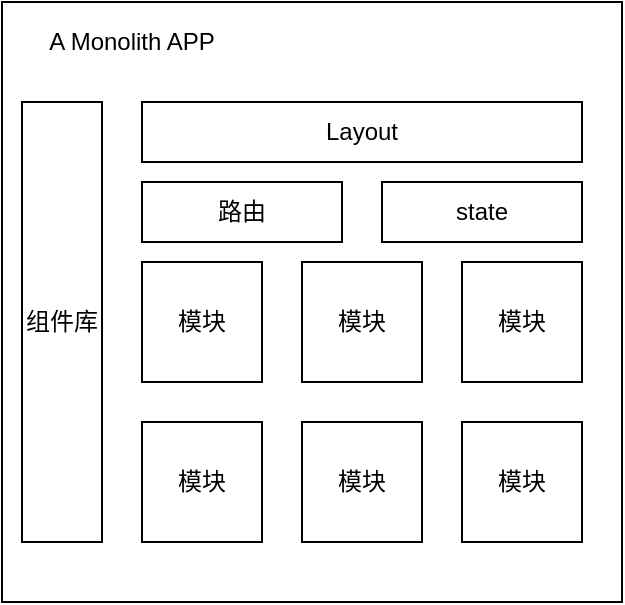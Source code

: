 <mxfile version="12.2.6" type="github" pages="1">
  <diagram id="wOmbdr19Bk8OuBAlMmh_" name="Page-1">
    <mxGraphModel dx="741" dy="508" grid="1" gridSize="10" guides="1" tooltips="1" connect="1" arrows="1" fold="1" page="1" pageScale="1" pageWidth="827" pageHeight="1169" math="0" shadow="0">
      <root>
        <mxCell id="0"/>
        <mxCell id="1" parent="0"/>
        <mxCell id="ExyQ0a6ch-5PRTwcotvs-3" value="" style="rounded=0;whiteSpace=wrap;html=1;" vertex="1" parent="1">
          <mxGeometry x="170" y="120" width="310" height="300" as="geometry"/>
        </mxCell>
        <mxCell id="ExyQ0a6ch-5PRTwcotvs-5" value="组件库" style="rounded=0;whiteSpace=wrap;html=1;" vertex="1" parent="1">
          <mxGeometry x="180" y="170" width="40" height="220" as="geometry"/>
        </mxCell>
        <mxCell id="ExyQ0a6ch-5PRTwcotvs-6" value="模块" style="whiteSpace=wrap;html=1;aspect=fixed;" vertex="1" parent="1">
          <mxGeometry x="320" y="250" width="60" height="60" as="geometry"/>
        </mxCell>
        <mxCell id="ExyQ0a6ch-5PRTwcotvs-7" value="模块" style="whiteSpace=wrap;html=1;aspect=fixed;" vertex="1" parent="1">
          <mxGeometry x="240" y="250" width="60" height="60" as="geometry"/>
        </mxCell>
        <mxCell id="ExyQ0a6ch-5PRTwcotvs-8" value="模块" style="whiteSpace=wrap;html=1;aspect=fixed;" vertex="1" parent="1">
          <mxGeometry x="400" y="250" width="60" height="60" as="geometry"/>
        </mxCell>
        <mxCell id="ExyQ0a6ch-5PRTwcotvs-9" value="Layout" style="rounded=0;whiteSpace=wrap;html=1;" vertex="1" parent="1">
          <mxGeometry x="240" y="170" width="220" height="30" as="geometry"/>
        </mxCell>
        <mxCell id="ExyQ0a6ch-5PRTwcotvs-10" value="模块" style="whiteSpace=wrap;html=1;aspect=fixed;" vertex="1" parent="1">
          <mxGeometry x="240" y="330" width="60" height="60" as="geometry"/>
        </mxCell>
        <mxCell id="ExyQ0a6ch-5PRTwcotvs-11" value="模块" style="whiteSpace=wrap;html=1;aspect=fixed;" vertex="1" parent="1">
          <mxGeometry x="320" y="330" width="60" height="60" as="geometry"/>
        </mxCell>
        <mxCell id="ExyQ0a6ch-5PRTwcotvs-12" value="模块" style="whiteSpace=wrap;html=1;aspect=fixed;" vertex="1" parent="1">
          <mxGeometry x="400" y="330" width="60" height="60" as="geometry"/>
        </mxCell>
        <mxCell id="ExyQ0a6ch-5PRTwcotvs-13" value="路由" style="rounded=0;whiteSpace=wrap;html=1;" vertex="1" parent="1">
          <mxGeometry x="240" y="210" width="100" height="30" as="geometry"/>
        </mxCell>
        <mxCell id="ExyQ0a6ch-5PRTwcotvs-14" value="state" style="rounded=0;whiteSpace=wrap;html=1;" vertex="1" parent="1">
          <mxGeometry x="360" y="210" width="100" height="30" as="geometry"/>
        </mxCell>
        <mxCell id="ExyQ0a6ch-5PRTwcotvs-17" value="A Monolith APP" style="text;html=1;strokeColor=none;fillColor=none;align=center;verticalAlign=middle;whiteSpace=wrap;rounded=0;" vertex="1" parent="1">
          <mxGeometry x="180" y="130" width="110" height="20" as="geometry"/>
        </mxCell>
      </root>
    </mxGraphModel>
  </diagram>
</mxfile>

